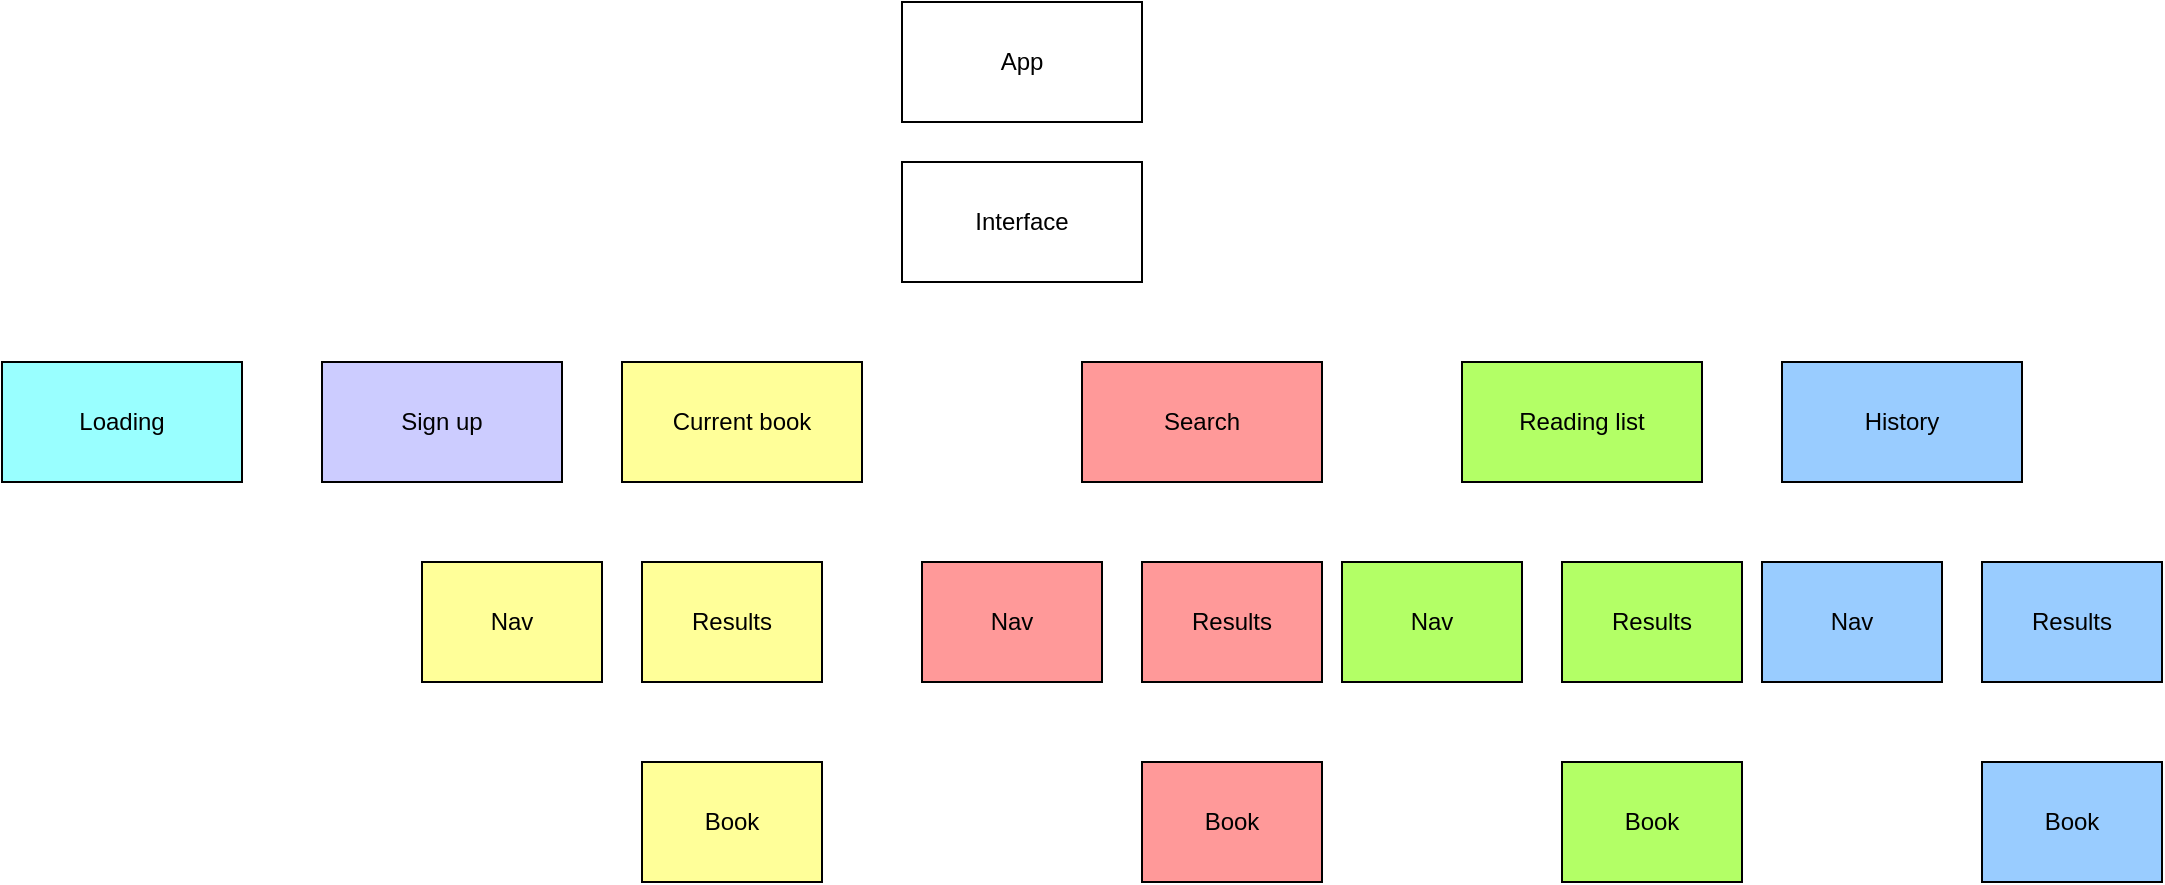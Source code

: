 <mxfile version="20.3.6" type="device"><diagram id="fzgGuV2VNr8GyiniNqQd" name="Page-1"><mxGraphModel dx="1662" dy="786" grid="1" gridSize="10" guides="1" tooltips="1" connect="1" arrows="1" fold="1" page="1" pageScale="1" pageWidth="1169" pageHeight="1654" math="0" shadow="0"><root><mxCell id="0"/><mxCell id="1" parent="0"/><mxCell id="R1oASSkI9nM3E9Yd9WDl-1" value="App" style="rounded=0;whiteSpace=wrap;html=1;" vertex="1" parent="1"><mxGeometry x="510" y="20" width="120" height="60" as="geometry"/></mxCell><mxCell id="R1oASSkI9nM3E9Yd9WDl-2" value="Interface" style="rounded=0;whiteSpace=wrap;html=1;" vertex="1" parent="1"><mxGeometry x="510" y="100" width="120" height="60" as="geometry"/></mxCell><mxCell id="R1oASSkI9nM3E9Yd9WDl-3" value="Loading" style="rounded=0;whiteSpace=wrap;html=1;fillColor=#99FFFF;" vertex="1" parent="1"><mxGeometry x="60" y="200" width="120" height="60" as="geometry"/></mxCell><mxCell id="R1oASSkI9nM3E9Yd9WDl-4" value="Sign up" style="rounded=0;whiteSpace=wrap;html=1;fillColor=#CCCCFF;" vertex="1" parent="1"><mxGeometry x="220" y="200" width="120" height="60" as="geometry"/></mxCell><mxCell id="R1oASSkI9nM3E9Yd9WDl-5" value="Current book" style="rounded=0;whiteSpace=wrap;html=1;fillColor=#FFFF99;" vertex="1" parent="1"><mxGeometry x="370" y="200" width="120" height="60" as="geometry"/></mxCell><mxCell id="R1oASSkI9nM3E9Yd9WDl-6" value="Search" style="rounded=0;whiteSpace=wrap;html=1;fillColor=#FF9999;" vertex="1" parent="1"><mxGeometry x="600" y="200" width="120" height="60" as="geometry"/></mxCell><mxCell id="R1oASSkI9nM3E9Yd9WDl-7" value="Reading list" style="rounded=0;whiteSpace=wrap;html=1;fillColor=#B3FF66;" vertex="1" parent="1"><mxGeometry x="790" y="200" width="120" height="60" as="geometry"/></mxCell><mxCell id="R1oASSkI9nM3E9Yd9WDl-8" value="History" style="rounded=0;whiteSpace=wrap;html=1;fillColor=#99CCFF;" vertex="1" parent="1"><mxGeometry x="950" y="200" width="120" height="60" as="geometry"/></mxCell><mxCell id="R1oASSkI9nM3E9Yd9WDl-9" value="Nav" style="rounded=0;whiteSpace=wrap;html=1;fillColor=#FFFF99;" vertex="1" parent="1"><mxGeometry x="270" y="300" width="90" height="60" as="geometry"/></mxCell><mxCell id="R1oASSkI9nM3E9Yd9WDl-10" value="Results" style="rounded=0;whiteSpace=wrap;html=1;fillColor=#FFFF99;" vertex="1" parent="1"><mxGeometry x="380" y="300" width="90" height="60" as="geometry"/></mxCell><mxCell id="R1oASSkI9nM3E9Yd9WDl-11" value="Book" style="rounded=0;whiteSpace=wrap;html=1;fillColor=#FFFF99;" vertex="1" parent="1"><mxGeometry x="380" y="400" width="90" height="60" as="geometry"/></mxCell><mxCell id="R1oASSkI9nM3E9Yd9WDl-12" value="Nav" style="rounded=0;whiteSpace=wrap;html=1;fillColor=#FF9999;" vertex="1" parent="1"><mxGeometry x="520" y="300" width="90" height="60" as="geometry"/></mxCell><mxCell id="R1oASSkI9nM3E9Yd9WDl-13" value="Results" style="rounded=0;whiteSpace=wrap;html=1;fillColor=#FF9999;" vertex="1" parent="1"><mxGeometry x="630" y="300" width="90" height="60" as="geometry"/></mxCell><mxCell id="R1oASSkI9nM3E9Yd9WDl-14" value="Book" style="rounded=0;whiteSpace=wrap;html=1;fillColor=#FF9999;" vertex="1" parent="1"><mxGeometry x="630" y="400" width="90" height="60" as="geometry"/></mxCell><mxCell id="R1oASSkI9nM3E9Yd9WDl-15" value="Nav" style="rounded=0;whiteSpace=wrap;html=1;fillColor=#B3FF66;" vertex="1" parent="1"><mxGeometry x="730" y="300" width="90" height="60" as="geometry"/></mxCell><mxCell id="R1oASSkI9nM3E9Yd9WDl-16" value="Results" style="rounded=0;whiteSpace=wrap;html=1;fillColor=#B3FF66;" vertex="1" parent="1"><mxGeometry x="840" y="300" width="90" height="60" as="geometry"/></mxCell><mxCell id="R1oASSkI9nM3E9Yd9WDl-17" value="Book" style="rounded=0;whiteSpace=wrap;html=1;fillColor=#B3FF66;" vertex="1" parent="1"><mxGeometry x="840" y="400" width="90" height="60" as="geometry"/></mxCell><mxCell id="R1oASSkI9nM3E9Yd9WDl-18" value="Nav" style="rounded=0;whiteSpace=wrap;html=1;fillColor=#99CCFF;" vertex="1" parent="1"><mxGeometry x="940" y="300" width="90" height="60" as="geometry"/></mxCell><mxCell id="R1oASSkI9nM3E9Yd9WDl-19" value="Results" style="rounded=0;whiteSpace=wrap;html=1;fillColor=#99CCFF;" vertex="1" parent="1"><mxGeometry x="1050" y="300" width="90" height="60" as="geometry"/></mxCell><mxCell id="R1oASSkI9nM3E9Yd9WDl-20" value="Book" style="rounded=0;whiteSpace=wrap;html=1;fillColor=#99CCFF;" vertex="1" parent="1"><mxGeometry x="1050" y="400" width="90" height="60" as="geometry"/></mxCell></root></mxGraphModel></diagram></mxfile>